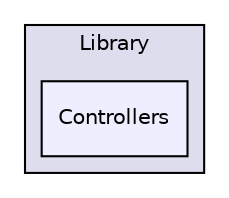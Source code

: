 digraph "Library/Controllers" {
  compound=true
  node [ fontsize="10", fontname="Helvetica"];
  edge [ labelfontsize="10", labelfontname="Helvetica"];
  subgraph clusterdir_5ad7f572bbca03234e8e621e192fc099 {
    graph [ bgcolor="#ddddee", pencolor="black", label="Library" fontname="Helvetica", fontsize="10", URL="dir_5ad7f572bbca03234e8e621e192fc099.html"]
  dir_bbc1fac7ecf511ce9f9279ae9268a072 [shape=box, label="Controllers", style="filled", fillcolor="#eeeeff", pencolor="black", URL="dir_bbc1fac7ecf511ce9f9279ae9268a072.html"];
  }
}

